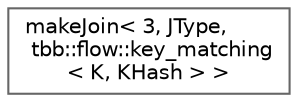digraph "类继承关系图"
{
 // LATEX_PDF_SIZE
  bgcolor="transparent";
  edge [fontname=Helvetica,fontsize=10,labelfontname=Helvetica,labelfontsize=10];
  node [fontname=Helvetica,fontsize=10,shape=box,height=0.2,width=0.4];
  rankdir="LR";
  Node0 [id="Node000000",label="makeJoin\< 3, JType,\l tbb::flow::key_matching\l\< K, KHash \> \>",height=0.2,width=0.4,color="grey40", fillcolor="white", style="filled",URL="$classmake_join_3_013_00_01_j_type_00_01tbb_1_1flow_1_1key__matching_3_01_k_00_01_k_hash_01_4_01_4.html",tooltip=" "];
}
